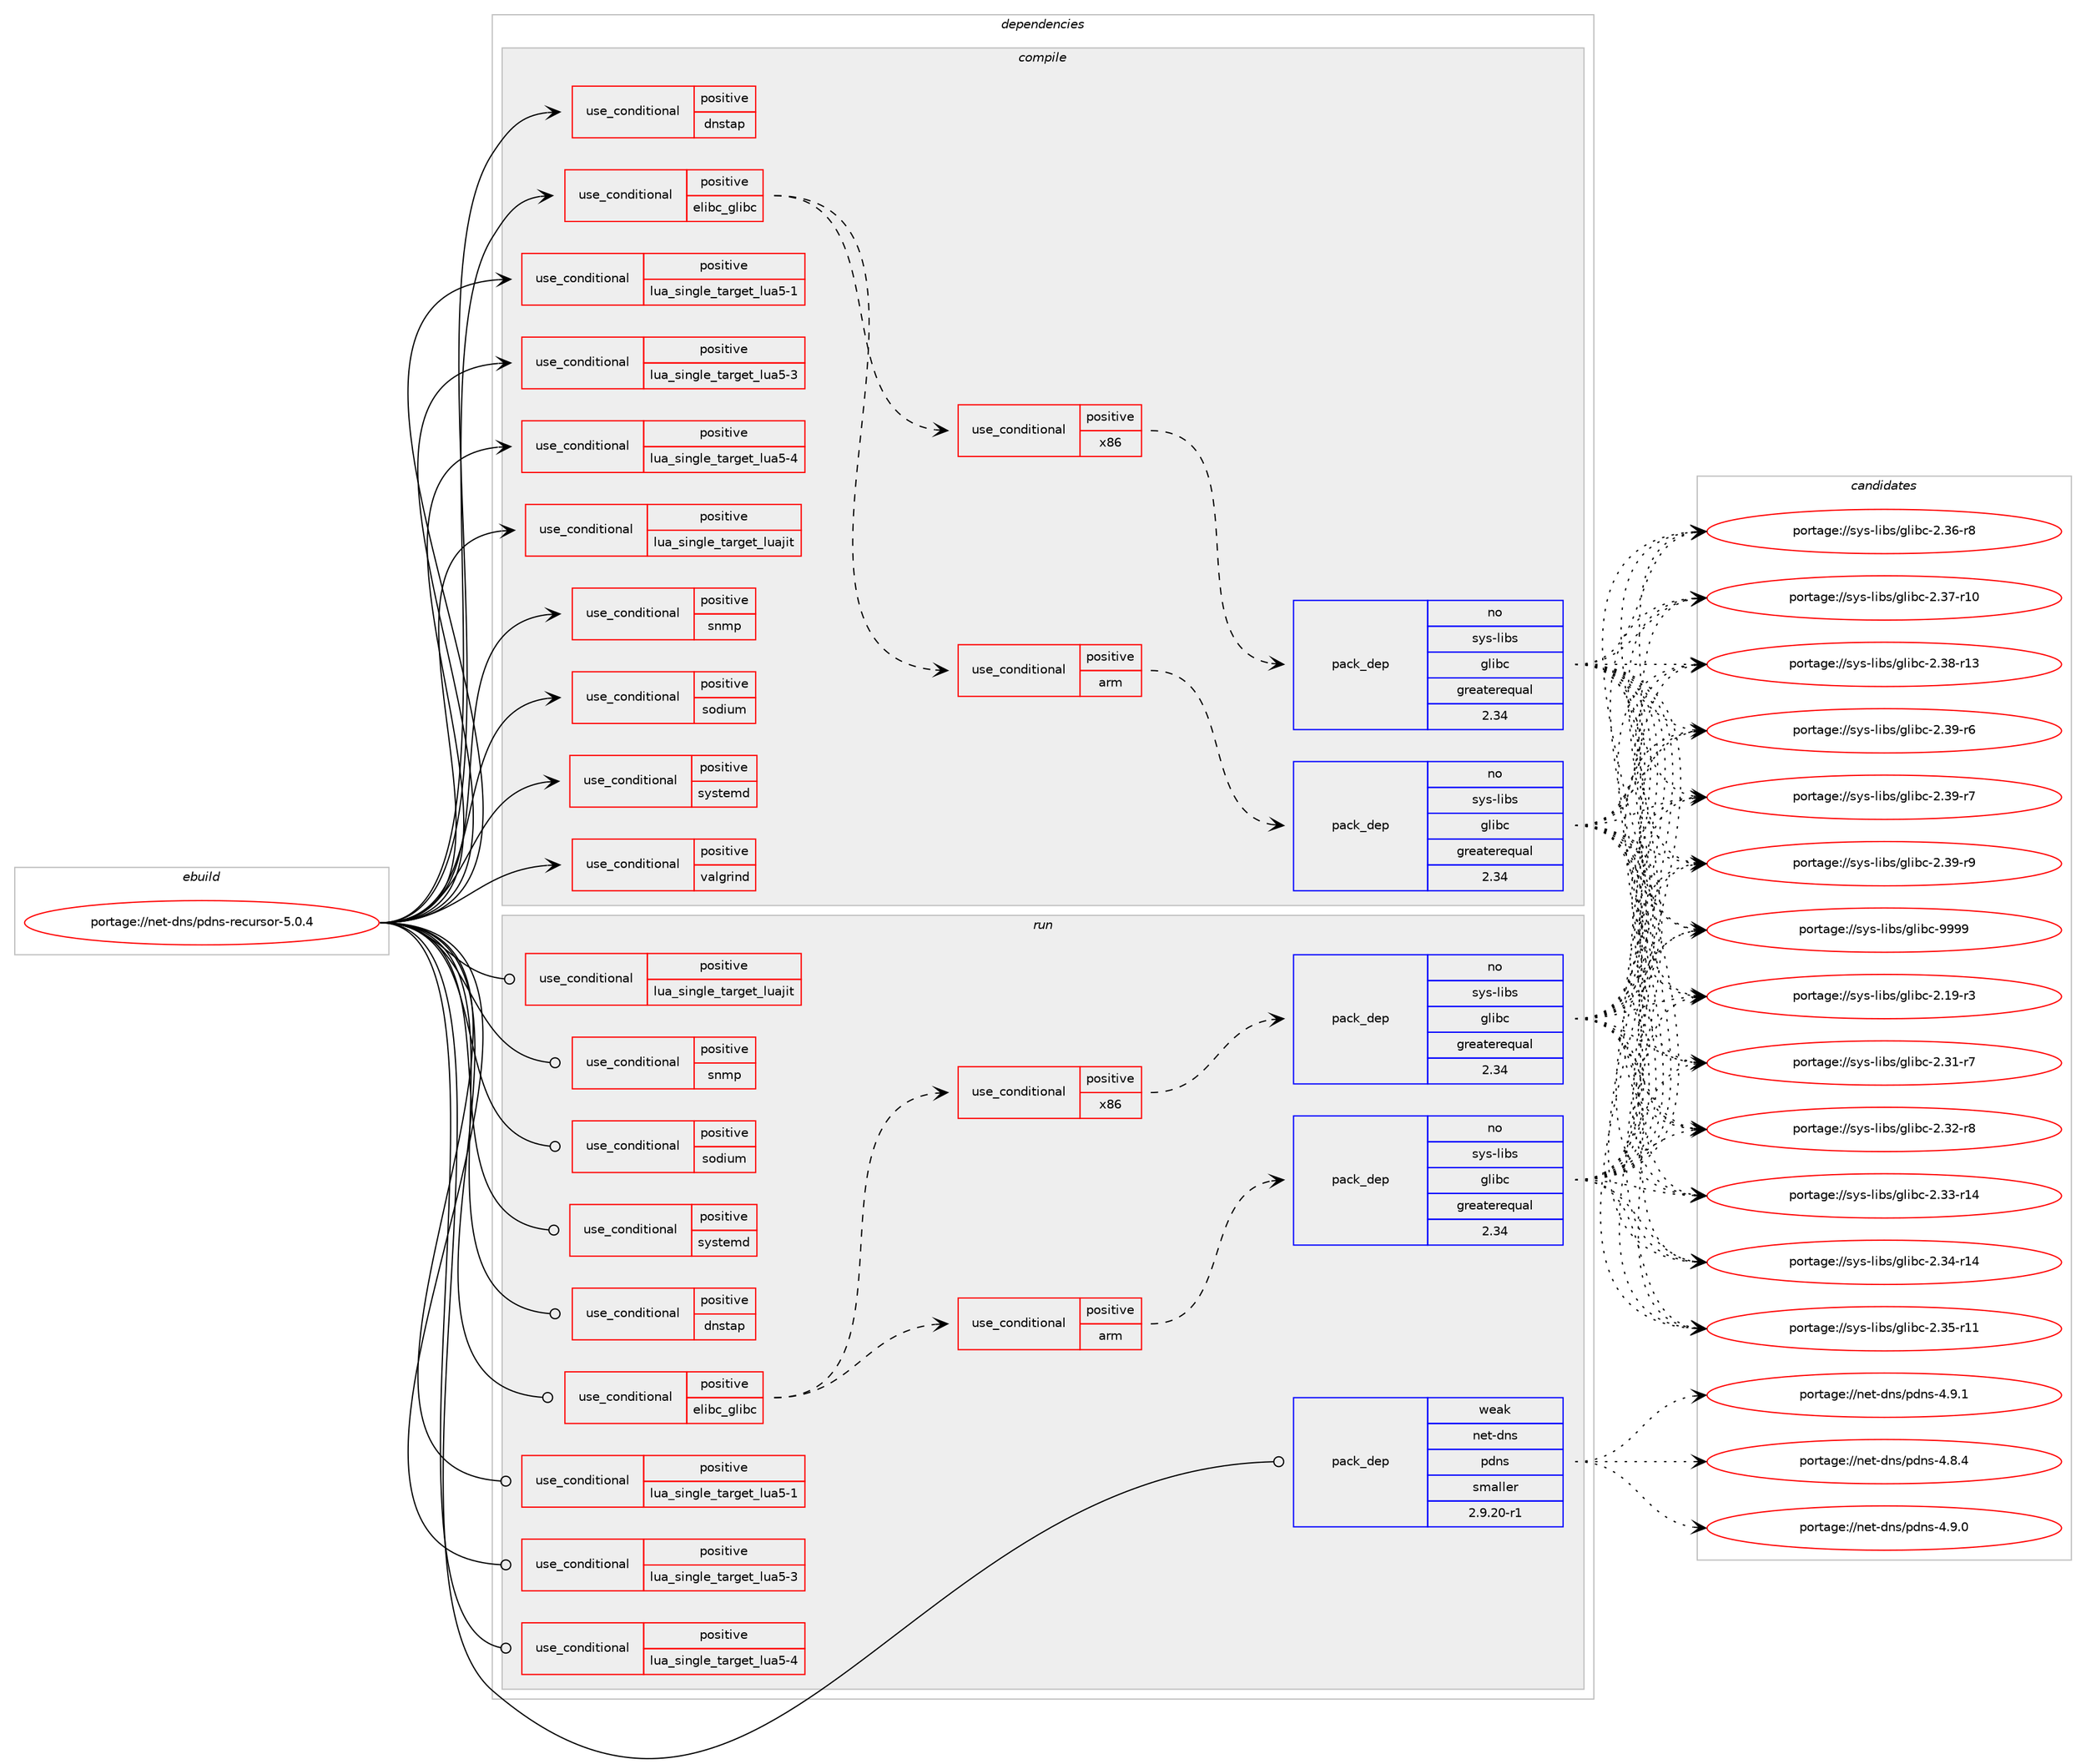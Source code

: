 digraph prolog {

# *************
# Graph options
# *************

newrank=true;
concentrate=true;
compound=true;
graph [rankdir=LR,fontname=Helvetica,fontsize=10,ranksep=1.5];#, ranksep=2.5, nodesep=0.2];
edge  [arrowhead=vee];
node  [fontname=Helvetica,fontsize=10];

# **********
# The ebuild
# **********

subgraph cluster_leftcol {
color=gray;
rank=same;
label=<<i>ebuild</i>>;
id [label="portage://net-dns/pdns-recursor-5.0.4", color=red, width=4, href="../net-dns/pdns-recursor-5.0.4.svg"];
}

# ****************
# The dependencies
# ****************

subgraph cluster_midcol {
color=gray;
label=<<i>dependencies</i>>;
subgraph cluster_compile {
fillcolor="#eeeeee";
style=filled;
label=<<i>compile</i>>;
subgraph cond87415 {
dependency177034 [label=<<TABLE BORDER="0" CELLBORDER="1" CELLSPACING="0" CELLPADDING="4"><TR><TD ROWSPAN="3" CELLPADDING="10">use_conditional</TD></TR><TR><TD>positive</TD></TR><TR><TD>dnstap</TD></TR></TABLE>>, shape=none, color=red];
# *** BEGIN UNKNOWN DEPENDENCY TYPE (TODO) ***
# dependency177034 -> package_dependency(portage://net-dns/pdns-recursor-5.0.4,install,no,dev-libs,fstrm,none,[,,],[],[])
# *** END UNKNOWN DEPENDENCY TYPE (TODO) ***

}
id:e -> dependency177034:w [weight=20,style="solid",arrowhead="vee"];
subgraph cond87416 {
dependency177035 [label=<<TABLE BORDER="0" CELLBORDER="1" CELLSPACING="0" CELLPADDING="4"><TR><TD ROWSPAN="3" CELLPADDING="10">use_conditional</TD></TR><TR><TD>positive</TD></TR><TR><TD>elibc_glibc</TD></TR></TABLE>>, shape=none, color=red];
subgraph cond87417 {
dependency177036 [label=<<TABLE BORDER="0" CELLBORDER="1" CELLSPACING="0" CELLPADDING="4"><TR><TD ROWSPAN="3" CELLPADDING="10">use_conditional</TD></TR><TR><TD>positive</TD></TR><TR><TD>arm</TD></TR></TABLE>>, shape=none, color=red];
subgraph pack87086 {
dependency177037 [label=<<TABLE BORDER="0" CELLBORDER="1" CELLSPACING="0" CELLPADDING="4" WIDTH="220"><TR><TD ROWSPAN="6" CELLPADDING="30">pack_dep</TD></TR><TR><TD WIDTH="110">no</TD></TR><TR><TD>sys-libs</TD></TR><TR><TD>glibc</TD></TR><TR><TD>greaterequal</TD></TR><TR><TD>2.34</TD></TR></TABLE>>, shape=none, color=blue];
}
dependency177036:e -> dependency177037:w [weight=20,style="dashed",arrowhead="vee"];
}
dependency177035:e -> dependency177036:w [weight=20,style="dashed",arrowhead="vee"];
subgraph cond87418 {
dependency177038 [label=<<TABLE BORDER="0" CELLBORDER="1" CELLSPACING="0" CELLPADDING="4"><TR><TD ROWSPAN="3" CELLPADDING="10">use_conditional</TD></TR><TR><TD>positive</TD></TR><TR><TD>x86</TD></TR></TABLE>>, shape=none, color=red];
subgraph pack87087 {
dependency177039 [label=<<TABLE BORDER="0" CELLBORDER="1" CELLSPACING="0" CELLPADDING="4" WIDTH="220"><TR><TD ROWSPAN="6" CELLPADDING="30">pack_dep</TD></TR><TR><TD WIDTH="110">no</TD></TR><TR><TD>sys-libs</TD></TR><TR><TD>glibc</TD></TR><TR><TD>greaterequal</TD></TR><TR><TD>2.34</TD></TR></TABLE>>, shape=none, color=blue];
}
dependency177038:e -> dependency177039:w [weight=20,style="dashed",arrowhead="vee"];
}
dependency177035:e -> dependency177038:w [weight=20,style="dashed",arrowhead="vee"];
}
id:e -> dependency177035:w [weight=20,style="solid",arrowhead="vee"];
subgraph cond87419 {
dependency177040 [label=<<TABLE BORDER="0" CELLBORDER="1" CELLSPACING="0" CELLPADDING="4"><TR><TD ROWSPAN="3" CELLPADDING="10">use_conditional</TD></TR><TR><TD>positive</TD></TR><TR><TD>lua_single_target_lua5-1</TD></TR></TABLE>>, shape=none, color=red];
# *** BEGIN UNKNOWN DEPENDENCY TYPE (TODO) ***
# dependency177040 -> package_dependency(portage://net-dns/pdns-recursor-5.0.4,install,no,dev-lang,lua,none,[,,],[slot(5.1)],[])
# *** END UNKNOWN DEPENDENCY TYPE (TODO) ***

}
id:e -> dependency177040:w [weight=20,style="solid",arrowhead="vee"];
subgraph cond87420 {
dependency177041 [label=<<TABLE BORDER="0" CELLBORDER="1" CELLSPACING="0" CELLPADDING="4"><TR><TD ROWSPAN="3" CELLPADDING="10">use_conditional</TD></TR><TR><TD>positive</TD></TR><TR><TD>lua_single_target_lua5-3</TD></TR></TABLE>>, shape=none, color=red];
# *** BEGIN UNKNOWN DEPENDENCY TYPE (TODO) ***
# dependency177041 -> package_dependency(portage://net-dns/pdns-recursor-5.0.4,install,no,dev-lang,lua,none,[,,],[slot(5.3)],[])
# *** END UNKNOWN DEPENDENCY TYPE (TODO) ***

}
id:e -> dependency177041:w [weight=20,style="solid",arrowhead="vee"];
subgraph cond87421 {
dependency177042 [label=<<TABLE BORDER="0" CELLBORDER="1" CELLSPACING="0" CELLPADDING="4"><TR><TD ROWSPAN="3" CELLPADDING="10">use_conditional</TD></TR><TR><TD>positive</TD></TR><TR><TD>lua_single_target_lua5-4</TD></TR></TABLE>>, shape=none, color=red];
# *** BEGIN UNKNOWN DEPENDENCY TYPE (TODO) ***
# dependency177042 -> package_dependency(portage://net-dns/pdns-recursor-5.0.4,install,no,dev-lang,lua,none,[,,],[slot(5.4)],[])
# *** END UNKNOWN DEPENDENCY TYPE (TODO) ***

}
id:e -> dependency177042:w [weight=20,style="solid",arrowhead="vee"];
subgraph cond87422 {
dependency177043 [label=<<TABLE BORDER="0" CELLBORDER="1" CELLSPACING="0" CELLPADDING="4"><TR><TD ROWSPAN="3" CELLPADDING="10">use_conditional</TD></TR><TR><TD>positive</TD></TR><TR><TD>lua_single_target_luajit</TD></TR></TABLE>>, shape=none, color=red];
# *** BEGIN UNKNOWN DEPENDENCY TYPE (TODO) ***
# dependency177043 -> package_dependency(portage://net-dns/pdns-recursor-5.0.4,install,no,dev-lang,luajit,none,[,,],any_same_slot,[])
# *** END UNKNOWN DEPENDENCY TYPE (TODO) ***

}
id:e -> dependency177043:w [weight=20,style="solid",arrowhead="vee"];
subgraph cond87423 {
dependency177044 [label=<<TABLE BORDER="0" CELLBORDER="1" CELLSPACING="0" CELLPADDING="4"><TR><TD ROWSPAN="3" CELLPADDING="10">use_conditional</TD></TR><TR><TD>positive</TD></TR><TR><TD>snmp</TD></TR></TABLE>>, shape=none, color=red];
# *** BEGIN UNKNOWN DEPENDENCY TYPE (TODO) ***
# dependency177044 -> package_dependency(portage://net-dns/pdns-recursor-5.0.4,install,no,net-analyzer,net-snmp,none,[,,],[],[])
# *** END UNKNOWN DEPENDENCY TYPE (TODO) ***

}
id:e -> dependency177044:w [weight=20,style="solid",arrowhead="vee"];
subgraph cond87424 {
dependency177045 [label=<<TABLE BORDER="0" CELLBORDER="1" CELLSPACING="0" CELLPADDING="4"><TR><TD ROWSPAN="3" CELLPADDING="10">use_conditional</TD></TR><TR><TD>positive</TD></TR><TR><TD>sodium</TD></TR></TABLE>>, shape=none, color=red];
# *** BEGIN UNKNOWN DEPENDENCY TYPE (TODO) ***
# dependency177045 -> package_dependency(portage://net-dns/pdns-recursor-5.0.4,install,no,dev-libs,libsodium,none,[,,],any_same_slot,[])
# *** END UNKNOWN DEPENDENCY TYPE (TODO) ***

}
id:e -> dependency177045:w [weight=20,style="solid",arrowhead="vee"];
subgraph cond87425 {
dependency177046 [label=<<TABLE BORDER="0" CELLBORDER="1" CELLSPACING="0" CELLPADDING="4"><TR><TD ROWSPAN="3" CELLPADDING="10">use_conditional</TD></TR><TR><TD>positive</TD></TR><TR><TD>systemd</TD></TR></TABLE>>, shape=none, color=red];
# *** BEGIN UNKNOWN DEPENDENCY TYPE (TODO) ***
# dependency177046 -> package_dependency(portage://net-dns/pdns-recursor-5.0.4,install,no,sys-apps,systemd,none,[,,],[slot(0),equal],[])
# *** END UNKNOWN DEPENDENCY TYPE (TODO) ***

}
id:e -> dependency177046:w [weight=20,style="solid",arrowhead="vee"];
subgraph cond87426 {
dependency177047 [label=<<TABLE BORDER="0" CELLBORDER="1" CELLSPACING="0" CELLPADDING="4"><TR><TD ROWSPAN="3" CELLPADDING="10">use_conditional</TD></TR><TR><TD>positive</TD></TR><TR><TD>valgrind</TD></TR></TABLE>>, shape=none, color=red];
# *** BEGIN UNKNOWN DEPENDENCY TYPE (TODO) ***
# dependency177047 -> package_dependency(portage://net-dns/pdns-recursor-5.0.4,install,no,dev-debug,valgrind,none,[,,],[],[])
# *** END UNKNOWN DEPENDENCY TYPE (TODO) ***

}
id:e -> dependency177047:w [weight=20,style="solid",arrowhead="vee"];
# *** BEGIN UNKNOWN DEPENDENCY TYPE (TODO) ***
# id -> package_dependency(portage://net-dns/pdns-recursor-5.0.4,install,no,dev-libs,boost,none,[,,],any_same_slot,[use(enable(context),none)])
# *** END UNKNOWN DEPENDENCY TYPE (TODO) ***

# *** BEGIN UNKNOWN DEPENDENCY TYPE (TODO) ***
# id -> package_dependency(portage://net-dns/pdns-recursor-5.0.4,install,no,dev-libs,openssl,none,[,,],any_same_slot,[])
# *** END UNKNOWN DEPENDENCY TYPE (TODO) ***

}
subgraph cluster_compileandrun {
fillcolor="#eeeeee";
style=filled;
label=<<i>compile and run</i>>;
}
subgraph cluster_run {
fillcolor="#eeeeee";
style=filled;
label=<<i>run</i>>;
subgraph cond87427 {
dependency177048 [label=<<TABLE BORDER="0" CELLBORDER="1" CELLSPACING="0" CELLPADDING="4"><TR><TD ROWSPAN="3" CELLPADDING="10">use_conditional</TD></TR><TR><TD>positive</TD></TR><TR><TD>dnstap</TD></TR></TABLE>>, shape=none, color=red];
# *** BEGIN UNKNOWN DEPENDENCY TYPE (TODO) ***
# dependency177048 -> package_dependency(portage://net-dns/pdns-recursor-5.0.4,run,no,dev-libs,fstrm,none,[,,],[],[])
# *** END UNKNOWN DEPENDENCY TYPE (TODO) ***

}
id:e -> dependency177048:w [weight=20,style="solid",arrowhead="odot"];
subgraph cond87428 {
dependency177049 [label=<<TABLE BORDER="0" CELLBORDER="1" CELLSPACING="0" CELLPADDING="4"><TR><TD ROWSPAN="3" CELLPADDING="10">use_conditional</TD></TR><TR><TD>positive</TD></TR><TR><TD>elibc_glibc</TD></TR></TABLE>>, shape=none, color=red];
subgraph cond87429 {
dependency177050 [label=<<TABLE BORDER="0" CELLBORDER="1" CELLSPACING="0" CELLPADDING="4"><TR><TD ROWSPAN="3" CELLPADDING="10">use_conditional</TD></TR><TR><TD>positive</TD></TR><TR><TD>arm</TD></TR></TABLE>>, shape=none, color=red];
subgraph pack87088 {
dependency177051 [label=<<TABLE BORDER="0" CELLBORDER="1" CELLSPACING="0" CELLPADDING="4" WIDTH="220"><TR><TD ROWSPAN="6" CELLPADDING="30">pack_dep</TD></TR><TR><TD WIDTH="110">no</TD></TR><TR><TD>sys-libs</TD></TR><TR><TD>glibc</TD></TR><TR><TD>greaterequal</TD></TR><TR><TD>2.34</TD></TR></TABLE>>, shape=none, color=blue];
}
dependency177050:e -> dependency177051:w [weight=20,style="dashed",arrowhead="vee"];
}
dependency177049:e -> dependency177050:w [weight=20,style="dashed",arrowhead="vee"];
subgraph cond87430 {
dependency177052 [label=<<TABLE BORDER="0" CELLBORDER="1" CELLSPACING="0" CELLPADDING="4"><TR><TD ROWSPAN="3" CELLPADDING="10">use_conditional</TD></TR><TR><TD>positive</TD></TR><TR><TD>x86</TD></TR></TABLE>>, shape=none, color=red];
subgraph pack87089 {
dependency177053 [label=<<TABLE BORDER="0" CELLBORDER="1" CELLSPACING="0" CELLPADDING="4" WIDTH="220"><TR><TD ROWSPAN="6" CELLPADDING="30">pack_dep</TD></TR><TR><TD WIDTH="110">no</TD></TR><TR><TD>sys-libs</TD></TR><TR><TD>glibc</TD></TR><TR><TD>greaterequal</TD></TR><TR><TD>2.34</TD></TR></TABLE>>, shape=none, color=blue];
}
dependency177052:e -> dependency177053:w [weight=20,style="dashed",arrowhead="vee"];
}
dependency177049:e -> dependency177052:w [weight=20,style="dashed",arrowhead="vee"];
}
id:e -> dependency177049:w [weight=20,style="solid",arrowhead="odot"];
subgraph cond87431 {
dependency177054 [label=<<TABLE BORDER="0" CELLBORDER="1" CELLSPACING="0" CELLPADDING="4"><TR><TD ROWSPAN="3" CELLPADDING="10">use_conditional</TD></TR><TR><TD>positive</TD></TR><TR><TD>lua_single_target_lua5-1</TD></TR></TABLE>>, shape=none, color=red];
# *** BEGIN UNKNOWN DEPENDENCY TYPE (TODO) ***
# dependency177054 -> package_dependency(portage://net-dns/pdns-recursor-5.0.4,run,no,dev-lang,lua,none,[,,],[slot(5.1)],[])
# *** END UNKNOWN DEPENDENCY TYPE (TODO) ***

}
id:e -> dependency177054:w [weight=20,style="solid",arrowhead="odot"];
subgraph cond87432 {
dependency177055 [label=<<TABLE BORDER="0" CELLBORDER="1" CELLSPACING="0" CELLPADDING="4"><TR><TD ROWSPAN="3" CELLPADDING="10">use_conditional</TD></TR><TR><TD>positive</TD></TR><TR><TD>lua_single_target_lua5-3</TD></TR></TABLE>>, shape=none, color=red];
# *** BEGIN UNKNOWN DEPENDENCY TYPE (TODO) ***
# dependency177055 -> package_dependency(portage://net-dns/pdns-recursor-5.0.4,run,no,dev-lang,lua,none,[,,],[slot(5.3)],[])
# *** END UNKNOWN DEPENDENCY TYPE (TODO) ***

}
id:e -> dependency177055:w [weight=20,style="solid",arrowhead="odot"];
subgraph cond87433 {
dependency177056 [label=<<TABLE BORDER="0" CELLBORDER="1" CELLSPACING="0" CELLPADDING="4"><TR><TD ROWSPAN="3" CELLPADDING="10">use_conditional</TD></TR><TR><TD>positive</TD></TR><TR><TD>lua_single_target_lua5-4</TD></TR></TABLE>>, shape=none, color=red];
# *** BEGIN UNKNOWN DEPENDENCY TYPE (TODO) ***
# dependency177056 -> package_dependency(portage://net-dns/pdns-recursor-5.0.4,run,no,dev-lang,lua,none,[,,],[slot(5.4)],[])
# *** END UNKNOWN DEPENDENCY TYPE (TODO) ***

}
id:e -> dependency177056:w [weight=20,style="solid",arrowhead="odot"];
subgraph cond87434 {
dependency177057 [label=<<TABLE BORDER="0" CELLBORDER="1" CELLSPACING="0" CELLPADDING="4"><TR><TD ROWSPAN="3" CELLPADDING="10">use_conditional</TD></TR><TR><TD>positive</TD></TR><TR><TD>lua_single_target_luajit</TD></TR></TABLE>>, shape=none, color=red];
# *** BEGIN UNKNOWN DEPENDENCY TYPE (TODO) ***
# dependency177057 -> package_dependency(portage://net-dns/pdns-recursor-5.0.4,run,no,dev-lang,luajit,none,[,,],any_same_slot,[])
# *** END UNKNOWN DEPENDENCY TYPE (TODO) ***

}
id:e -> dependency177057:w [weight=20,style="solid",arrowhead="odot"];
subgraph cond87435 {
dependency177058 [label=<<TABLE BORDER="0" CELLBORDER="1" CELLSPACING="0" CELLPADDING="4"><TR><TD ROWSPAN="3" CELLPADDING="10">use_conditional</TD></TR><TR><TD>positive</TD></TR><TR><TD>snmp</TD></TR></TABLE>>, shape=none, color=red];
# *** BEGIN UNKNOWN DEPENDENCY TYPE (TODO) ***
# dependency177058 -> package_dependency(portage://net-dns/pdns-recursor-5.0.4,run,no,net-analyzer,net-snmp,none,[,,],[],[])
# *** END UNKNOWN DEPENDENCY TYPE (TODO) ***

}
id:e -> dependency177058:w [weight=20,style="solid",arrowhead="odot"];
subgraph cond87436 {
dependency177059 [label=<<TABLE BORDER="0" CELLBORDER="1" CELLSPACING="0" CELLPADDING="4"><TR><TD ROWSPAN="3" CELLPADDING="10">use_conditional</TD></TR><TR><TD>positive</TD></TR><TR><TD>sodium</TD></TR></TABLE>>, shape=none, color=red];
# *** BEGIN UNKNOWN DEPENDENCY TYPE (TODO) ***
# dependency177059 -> package_dependency(portage://net-dns/pdns-recursor-5.0.4,run,no,dev-libs,libsodium,none,[,,],any_same_slot,[])
# *** END UNKNOWN DEPENDENCY TYPE (TODO) ***

}
id:e -> dependency177059:w [weight=20,style="solid",arrowhead="odot"];
subgraph cond87437 {
dependency177060 [label=<<TABLE BORDER="0" CELLBORDER="1" CELLSPACING="0" CELLPADDING="4"><TR><TD ROWSPAN="3" CELLPADDING="10">use_conditional</TD></TR><TR><TD>positive</TD></TR><TR><TD>systemd</TD></TR></TABLE>>, shape=none, color=red];
# *** BEGIN UNKNOWN DEPENDENCY TYPE (TODO) ***
# dependency177060 -> package_dependency(portage://net-dns/pdns-recursor-5.0.4,run,no,sys-apps,systemd,none,[,,],[slot(0),equal],[])
# *** END UNKNOWN DEPENDENCY TYPE (TODO) ***

}
id:e -> dependency177060:w [weight=20,style="solid",arrowhead="odot"];
# *** BEGIN UNKNOWN DEPENDENCY TYPE (TODO) ***
# id -> package_dependency(portage://net-dns/pdns-recursor-5.0.4,run,no,acct-group,pdns,none,[,,],[],[])
# *** END UNKNOWN DEPENDENCY TYPE (TODO) ***

# *** BEGIN UNKNOWN DEPENDENCY TYPE (TODO) ***
# id -> package_dependency(portage://net-dns/pdns-recursor-5.0.4,run,no,acct-user,pdns,none,[,,],[],[])
# *** END UNKNOWN DEPENDENCY TYPE (TODO) ***

# *** BEGIN UNKNOWN DEPENDENCY TYPE (TODO) ***
# id -> package_dependency(portage://net-dns/pdns-recursor-5.0.4,run,no,dev-libs,boost,none,[,,],any_same_slot,[use(enable(context),none)])
# *** END UNKNOWN DEPENDENCY TYPE (TODO) ***

# *** BEGIN UNKNOWN DEPENDENCY TYPE (TODO) ***
# id -> package_dependency(portage://net-dns/pdns-recursor-5.0.4,run,no,dev-libs,openssl,none,[,,],any_same_slot,[])
# *** END UNKNOWN DEPENDENCY TYPE (TODO) ***

subgraph pack87090 {
dependency177061 [label=<<TABLE BORDER="0" CELLBORDER="1" CELLSPACING="0" CELLPADDING="4" WIDTH="220"><TR><TD ROWSPAN="6" CELLPADDING="30">pack_dep</TD></TR><TR><TD WIDTH="110">weak</TD></TR><TR><TD>net-dns</TD></TR><TR><TD>pdns</TD></TR><TR><TD>smaller</TD></TR><TR><TD>2.9.20-r1</TD></TR></TABLE>>, shape=none, color=blue];
}
id:e -> dependency177061:w [weight=20,style="solid",arrowhead="odot"];
}
}

# **************
# The candidates
# **************

subgraph cluster_choices {
rank=same;
color=gray;
label=<<i>candidates</i>>;

subgraph choice87086 {
color=black;
nodesep=1;
choice115121115451081059811547103108105989945504649574511451 [label="portage://sys-libs/glibc-2.19-r3", color=red, width=4,href="../sys-libs/glibc-2.19-r3.svg"];
choice115121115451081059811547103108105989945504651494511455 [label="portage://sys-libs/glibc-2.31-r7", color=red, width=4,href="../sys-libs/glibc-2.31-r7.svg"];
choice115121115451081059811547103108105989945504651504511456 [label="portage://sys-libs/glibc-2.32-r8", color=red, width=4,href="../sys-libs/glibc-2.32-r8.svg"];
choice11512111545108105981154710310810598994550465151451144952 [label="portage://sys-libs/glibc-2.33-r14", color=red, width=4,href="../sys-libs/glibc-2.33-r14.svg"];
choice11512111545108105981154710310810598994550465152451144952 [label="portage://sys-libs/glibc-2.34-r14", color=red, width=4,href="../sys-libs/glibc-2.34-r14.svg"];
choice11512111545108105981154710310810598994550465153451144949 [label="portage://sys-libs/glibc-2.35-r11", color=red, width=4,href="../sys-libs/glibc-2.35-r11.svg"];
choice115121115451081059811547103108105989945504651544511456 [label="portage://sys-libs/glibc-2.36-r8", color=red, width=4,href="../sys-libs/glibc-2.36-r8.svg"];
choice11512111545108105981154710310810598994550465155451144948 [label="portage://sys-libs/glibc-2.37-r10", color=red, width=4,href="../sys-libs/glibc-2.37-r10.svg"];
choice11512111545108105981154710310810598994550465156451144951 [label="portage://sys-libs/glibc-2.38-r13", color=red, width=4,href="../sys-libs/glibc-2.38-r13.svg"];
choice115121115451081059811547103108105989945504651574511454 [label="portage://sys-libs/glibc-2.39-r6", color=red, width=4,href="../sys-libs/glibc-2.39-r6.svg"];
choice115121115451081059811547103108105989945504651574511455 [label="portage://sys-libs/glibc-2.39-r7", color=red, width=4,href="../sys-libs/glibc-2.39-r7.svg"];
choice115121115451081059811547103108105989945504651574511457 [label="portage://sys-libs/glibc-2.39-r9", color=red, width=4,href="../sys-libs/glibc-2.39-r9.svg"];
choice11512111545108105981154710310810598994557575757 [label="portage://sys-libs/glibc-9999", color=red, width=4,href="../sys-libs/glibc-9999.svg"];
dependency177037:e -> choice115121115451081059811547103108105989945504649574511451:w [style=dotted,weight="100"];
dependency177037:e -> choice115121115451081059811547103108105989945504651494511455:w [style=dotted,weight="100"];
dependency177037:e -> choice115121115451081059811547103108105989945504651504511456:w [style=dotted,weight="100"];
dependency177037:e -> choice11512111545108105981154710310810598994550465151451144952:w [style=dotted,weight="100"];
dependency177037:e -> choice11512111545108105981154710310810598994550465152451144952:w [style=dotted,weight="100"];
dependency177037:e -> choice11512111545108105981154710310810598994550465153451144949:w [style=dotted,weight="100"];
dependency177037:e -> choice115121115451081059811547103108105989945504651544511456:w [style=dotted,weight="100"];
dependency177037:e -> choice11512111545108105981154710310810598994550465155451144948:w [style=dotted,weight="100"];
dependency177037:e -> choice11512111545108105981154710310810598994550465156451144951:w [style=dotted,weight="100"];
dependency177037:e -> choice115121115451081059811547103108105989945504651574511454:w [style=dotted,weight="100"];
dependency177037:e -> choice115121115451081059811547103108105989945504651574511455:w [style=dotted,weight="100"];
dependency177037:e -> choice115121115451081059811547103108105989945504651574511457:w [style=dotted,weight="100"];
dependency177037:e -> choice11512111545108105981154710310810598994557575757:w [style=dotted,weight="100"];
}
subgraph choice87087 {
color=black;
nodesep=1;
choice115121115451081059811547103108105989945504649574511451 [label="portage://sys-libs/glibc-2.19-r3", color=red, width=4,href="../sys-libs/glibc-2.19-r3.svg"];
choice115121115451081059811547103108105989945504651494511455 [label="portage://sys-libs/glibc-2.31-r7", color=red, width=4,href="../sys-libs/glibc-2.31-r7.svg"];
choice115121115451081059811547103108105989945504651504511456 [label="portage://sys-libs/glibc-2.32-r8", color=red, width=4,href="../sys-libs/glibc-2.32-r8.svg"];
choice11512111545108105981154710310810598994550465151451144952 [label="portage://sys-libs/glibc-2.33-r14", color=red, width=4,href="../sys-libs/glibc-2.33-r14.svg"];
choice11512111545108105981154710310810598994550465152451144952 [label="portage://sys-libs/glibc-2.34-r14", color=red, width=4,href="../sys-libs/glibc-2.34-r14.svg"];
choice11512111545108105981154710310810598994550465153451144949 [label="portage://sys-libs/glibc-2.35-r11", color=red, width=4,href="../sys-libs/glibc-2.35-r11.svg"];
choice115121115451081059811547103108105989945504651544511456 [label="portage://sys-libs/glibc-2.36-r8", color=red, width=4,href="../sys-libs/glibc-2.36-r8.svg"];
choice11512111545108105981154710310810598994550465155451144948 [label="portage://sys-libs/glibc-2.37-r10", color=red, width=4,href="../sys-libs/glibc-2.37-r10.svg"];
choice11512111545108105981154710310810598994550465156451144951 [label="portage://sys-libs/glibc-2.38-r13", color=red, width=4,href="../sys-libs/glibc-2.38-r13.svg"];
choice115121115451081059811547103108105989945504651574511454 [label="portage://sys-libs/glibc-2.39-r6", color=red, width=4,href="../sys-libs/glibc-2.39-r6.svg"];
choice115121115451081059811547103108105989945504651574511455 [label="portage://sys-libs/glibc-2.39-r7", color=red, width=4,href="../sys-libs/glibc-2.39-r7.svg"];
choice115121115451081059811547103108105989945504651574511457 [label="portage://sys-libs/glibc-2.39-r9", color=red, width=4,href="../sys-libs/glibc-2.39-r9.svg"];
choice11512111545108105981154710310810598994557575757 [label="portage://sys-libs/glibc-9999", color=red, width=4,href="../sys-libs/glibc-9999.svg"];
dependency177039:e -> choice115121115451081059811547103108105989945504649574511451:w [style=dotted,weight="100"];
dependency177039:e -> choice115121115451081059811547103108105989945504651494511455:w [style=dotted,weight="100"];
dependency177039:e -> choice115121115451081059811547103108105989945504651504511456:w [style=dotted,weight="100"];
dependency177039:e -> choice11512111545108105981154710310810598994550465151451144952:w [style=dotted,weight="100"];
dependency177039:e -> choice11512111545108105981154710310810598994550465152451144952:w [style=dotted,weight="100"];
dependency177039:e -> choice11512111545108105981154710310810598994550465153451144949:w [style=dotted,weight="100"];
dependency177039:e -> choice115121115451081059811547103108105989945504651544511456:w [style=dotted,weight="100"];
dependency177039:e -> choice11512111545108105981154710310810598994550465155451144948:w [style=dotted,weight="100"];
dependency177039:e -> choice11512111545108105981154710310810598994550465156451144951:w [style=dotted,weight="100"];
dependency177039:e -> choice115121115451081059811547103108105989945504651574511454:w [style=dotted,weight="100"];
dependency177039:e -> choice115121115451081059811547103108105989945504651574511455:w [style=dotted,weight="100"];
dependency177039:e -> choice115121115451081059811547103108105989945504651574511457:w [style=dotted,weight="100"];
dependency177039:e -> choice11512111545108105981154710310810598994557575757:w [style=dotted,weight="100"];
}
subgraph choice87088 {
color=black;
nodesep=1;
choice115121115451081059811547103108105989945504649574511451 [label="portage://sys-libs/glibc-2.19-r3", color=red, width=4,href="../sys-libs/glibc-2.19-r3.svg"];
choice115121115451081059811547103108105989945504651494511455 [label="portage://sys-libs/glibc-2.31-r7", color=red, width=4,href="../sys-libs/glibc-2.31-r7.svg"];
choice115121115451081059811547103108105989945504651504511456 [label="portage://sys-libs/glibc-2.32-r8", color=red, width=4,href="../sys-libs/glibc-2.32-r8.svg"];
choice11512111545108105981154710310810598994550465151451144952 [label="portage://sys-libs/glibc-2.33-r14", color=red, width=4,href="../sys-libs/glibc-2.33-r14.svg"];
choice11512111545108105981154710310810598994550465152451144952 [label="portage://sys-libs/glibc-2.34-r14", color=red, width=4,href="../sys-libs/glibc-2.34-r14.svg"];
choice11512111545108105981154710310810598994550465153451144949 [label="portage://sys-libs/glibc-2.35-r11", color=red, width=4,href="../sys-libs/glibc-2.35-r11.svg"];
choice115121115451081059811547103108105989945504651544511456 [label="portage://sys-libs/glibc-2.36-r8", color=red, width=4,href="../sys-libs/glibc-2.36-r8.svg"];
choice11512111545108105981154710310810598994550465155451144948 [label="portage://sys-libs/glibc-2.37-r10", color=red, width=4,href="../sys-libs/glibc-2.37-r10.svg"];
choice11512111545108105981154710310810598994550465156451144951 [label="portage://sys-libs/glibc-2.38-r13", color=red, width=4,href="../sys-libs/glibc-2.38-r13.svg"];
choice115121115451081059811547103108105989945504651574511454 [label="portage://sys-libs/glibc-2.39-r6", color=red, width=4,href="../sys-libs/glibc-2.39-r6.svg"];
choice115121115451081059811547103108105989945504651574511455 [label="portage://sys-libs/glibc-2.39-r7", color=red, width=4,href="../sys-libs/glibc-2.39-r7.svg"];
choice115121115451081059811547103108105989945504651574511457 [label="portage://sys-libs/glibc-2.39-r9", color=red, width=4,href="../sys-libs/glibc-2.39-r9.svg"];
choice11512111545108105981154710310810598994557575757 [label="portage://sys-libs/glibc-9999", color=red, width=4,href="../sys-libs/glibc-9999.svg"];
dependency177051:e -> choice115121115451081059811547103108105989945504649574511451:w [style=dotted,weight="100"];
dependency177051:e -> choice115121115451081059811547103108105989945504651494511455:w [style=dotted,weight="100"];
dependency177051:e -> choice115121115451081059811547103108105989945504651504511456:w [style=dotted,weight="100"];
dependency177051:e -> choice11512111545108105981154710310810598994550465151451144952:w [style=dotted,weight="100"];
dependency177051:e -> choice11512111545108105981154710310810598994550465152451144952:w [style=dotted,weight="100"];
dependency177051:e -> choice11512111545108105981154710310810598994550465153451144949:w [style=dotted,weight="100"];
dependency177051:e -> choice115121115451081059811547103108105989945504651544511456:w [style=dotted,weight="100"];
dependency177051:e -> choice11512111545108105981154710310810598994550465155451144948:w [style=dotted,weight="100"];
dependency177051:e -> choice11512111545108105981154710310810598994550465156451144951:w [style=dotted,weight="100"];
dependency177051:e -> choice115121115451081059811547103108105989945504651574511454:w [style=dotted,weight="100"];
dependency177051:e -> choice115121115451081059811547103108105989945504651574511455:w [style=dotted,weight="100"];
dependency177051:e -> choice115121115451081059811547103108105989945504651574511457:w [style=dotted,weight="100"];
dependency177051:e -> choice11512111545108105981154710310810598994557575757:w [style=dotted,weight="100"];
}
subgraph choice87089 {
color=black;
nodesep=1;
choice115121115451081059811547103108105989945504649574511451 [label="portage://sys-libs/glibc-2.19-r3", color=red, width=4,href="../sys-libs/glibc-2.19-r3.svg"];
choice115121115451081059811547103108105989945504651494511455 [label="portage://sys-libs/glibc-2.31-r7", color=red, width=4,href="../sys-libs/glibc-2.31-r7.svg"];
choice115121115451081059811547103108105989945504651504511456 [label="portage://sys-libs/glibc-2.32-r8", color=red, width=4,href="../sys-libs/glibc-2.32-r8.svg"];
choice11512111545108105981154710310810598994550465151451144952 [label="portage://sys-libs/glibc-2.33-r14", color=red, width=4,href="../sys-libs/glibc-2.33-r14.svg"];
choice11512111545108105981154710310810598994550465152451144952 [label="portage://sys-libs/glibc-2.34-r14", color=red, width=4,href="../sys-libs/glibc-2.34-r14.svg"];
choice11512111545108105981154710310810598994550465153451144949 [label="portage://sys-libs/glibc-2.35-r11", color=red, width=4,href="../sys-libs/glibc-2.35-r11.svg"];
choice115121115451081059811547103108105989945504651544511456 [label="portage://sys-libs/glibc-2.36-r8", color=red, width=4,href="../sys-libs/glibc-2.36-r8.svg"];
choice11512111545108105981154710310810598994550465155451144948 [label="portage://sys-libs/glibc-2.37-r10", color=red, width=4,href="../sys-libs/glibc-2.37-r10.svg"];
choice11512111545108105981154710310810598994550465156451144951 [label="portage://sys-libs/glibc-2.38-r13", color=red, width=4,href="../sys-libs/glibc-2.38-r13.svg"];
choice115121115451081059811547103108105989945504651574511454 [label="portage://sys-libs/glibc-2.39-r6", color=red, width=4,href="../sys-libs/glibc-2.39-r6.svg"];
choice115121115451081059811547103108105989945504651574511455 [label="portage://sys-libs/glibc-2.39-r7", color=red, width=4,href="../sys-libs/glibc-2.39-r7.svg"];
choice115121115451081059811547103108105989945504651574511457 [label="portage://sys-libs/glibc-2.39-r9", color=red, width=4,href="../sys-libs/glibc-2.39-r9.svg"];
choice11512111545108105981154710310810598994557575757 [label="portage://sys-libs/glibc-9999", color=red, width=4,href="../sys-libs/glibc-9999.svg"];
dependency177053:e -> choice115121115451081059811547103108105989945504649574511451:w [style=dotted,weight="100"];
dependency177053:e -> choice115121115451081059811547103108105989945504651494511455:w [style=dotted,weight="100"];
dependency177053:e -> choice115121115451081059811547103108105989945504651504511456:w [style=dotted,weight="100"];
dependency177053:e -> choice11512111545108105981154710310810598994550465151451144952:w [style=dotted,weight="100"];
dependency177053:e -> choice11512111545108105981154710310810598994550465152451144952:w [style=dotted,weight="100"];
dependency177053:e -> choice11512111545108105981154710310810598994550465153451144949:w [style=dotted,weight="100"];
dependency177053:e -> choice115121115451081059811547103108105989945504651544511456:w [style=dotted,weight="100"];
dependency177053:e -> choice11512111545108105981154710310810598994550465155451144948:w [style=dotted,weight="100"];
dependency177053:e -> choice11512111545108105981154710310810598994550465156451144951:w [style=dotted,weight="100"];
dependency177053:e -> choice115121115451081059811547103108105989945504651574511454:w [style=dotted,weight="100"];
dependency177053:e -> choice115121115451081059811547103108105989945504651574511455:w [style=dotted,weight="100"];
dependency177053:e -> choice115121115451081059811547103108105989945504651574511457:w [style=dotted,weight="100"];
dependency177053:e -> choice11512111545108105981154710310810598994557575757:w [style=dotted,weight="100"];
}
subgraph choice87090 {
color=black;
nodesep=1;
choice1101011164510011011547112100110115455246564652 [label="portage://net-dns/pdns-4.8.4", color=red, width=4,href="../net-dns/pdns-4.8.4.svg"];
choice1101011164510011011547112100110115455246574648 [label="portage://net-dns/pdns-4.9.0", color=red, width=4,href="../net-dns/pdns-4.9.0.svg"];
choice1101011164510011011547112100110115455246574649 [label="portage://net-dns/pdns-4.9.1", color=red, width=4,href="../net-dns/pdns-4.9.1.svg"];
dependency177061:e -> choice1101011164510011011547112100110115455246564652:w [style=dotted,weight="100"];
dependency177061:e -> choice1101011164510011011547112100110115455246574648:w [style=dotted,weight="100"];
dependency177061:e -> choice1101011164510011011547112100110115455246574649:w [style=dotted,weight="100"];
}
}

}
